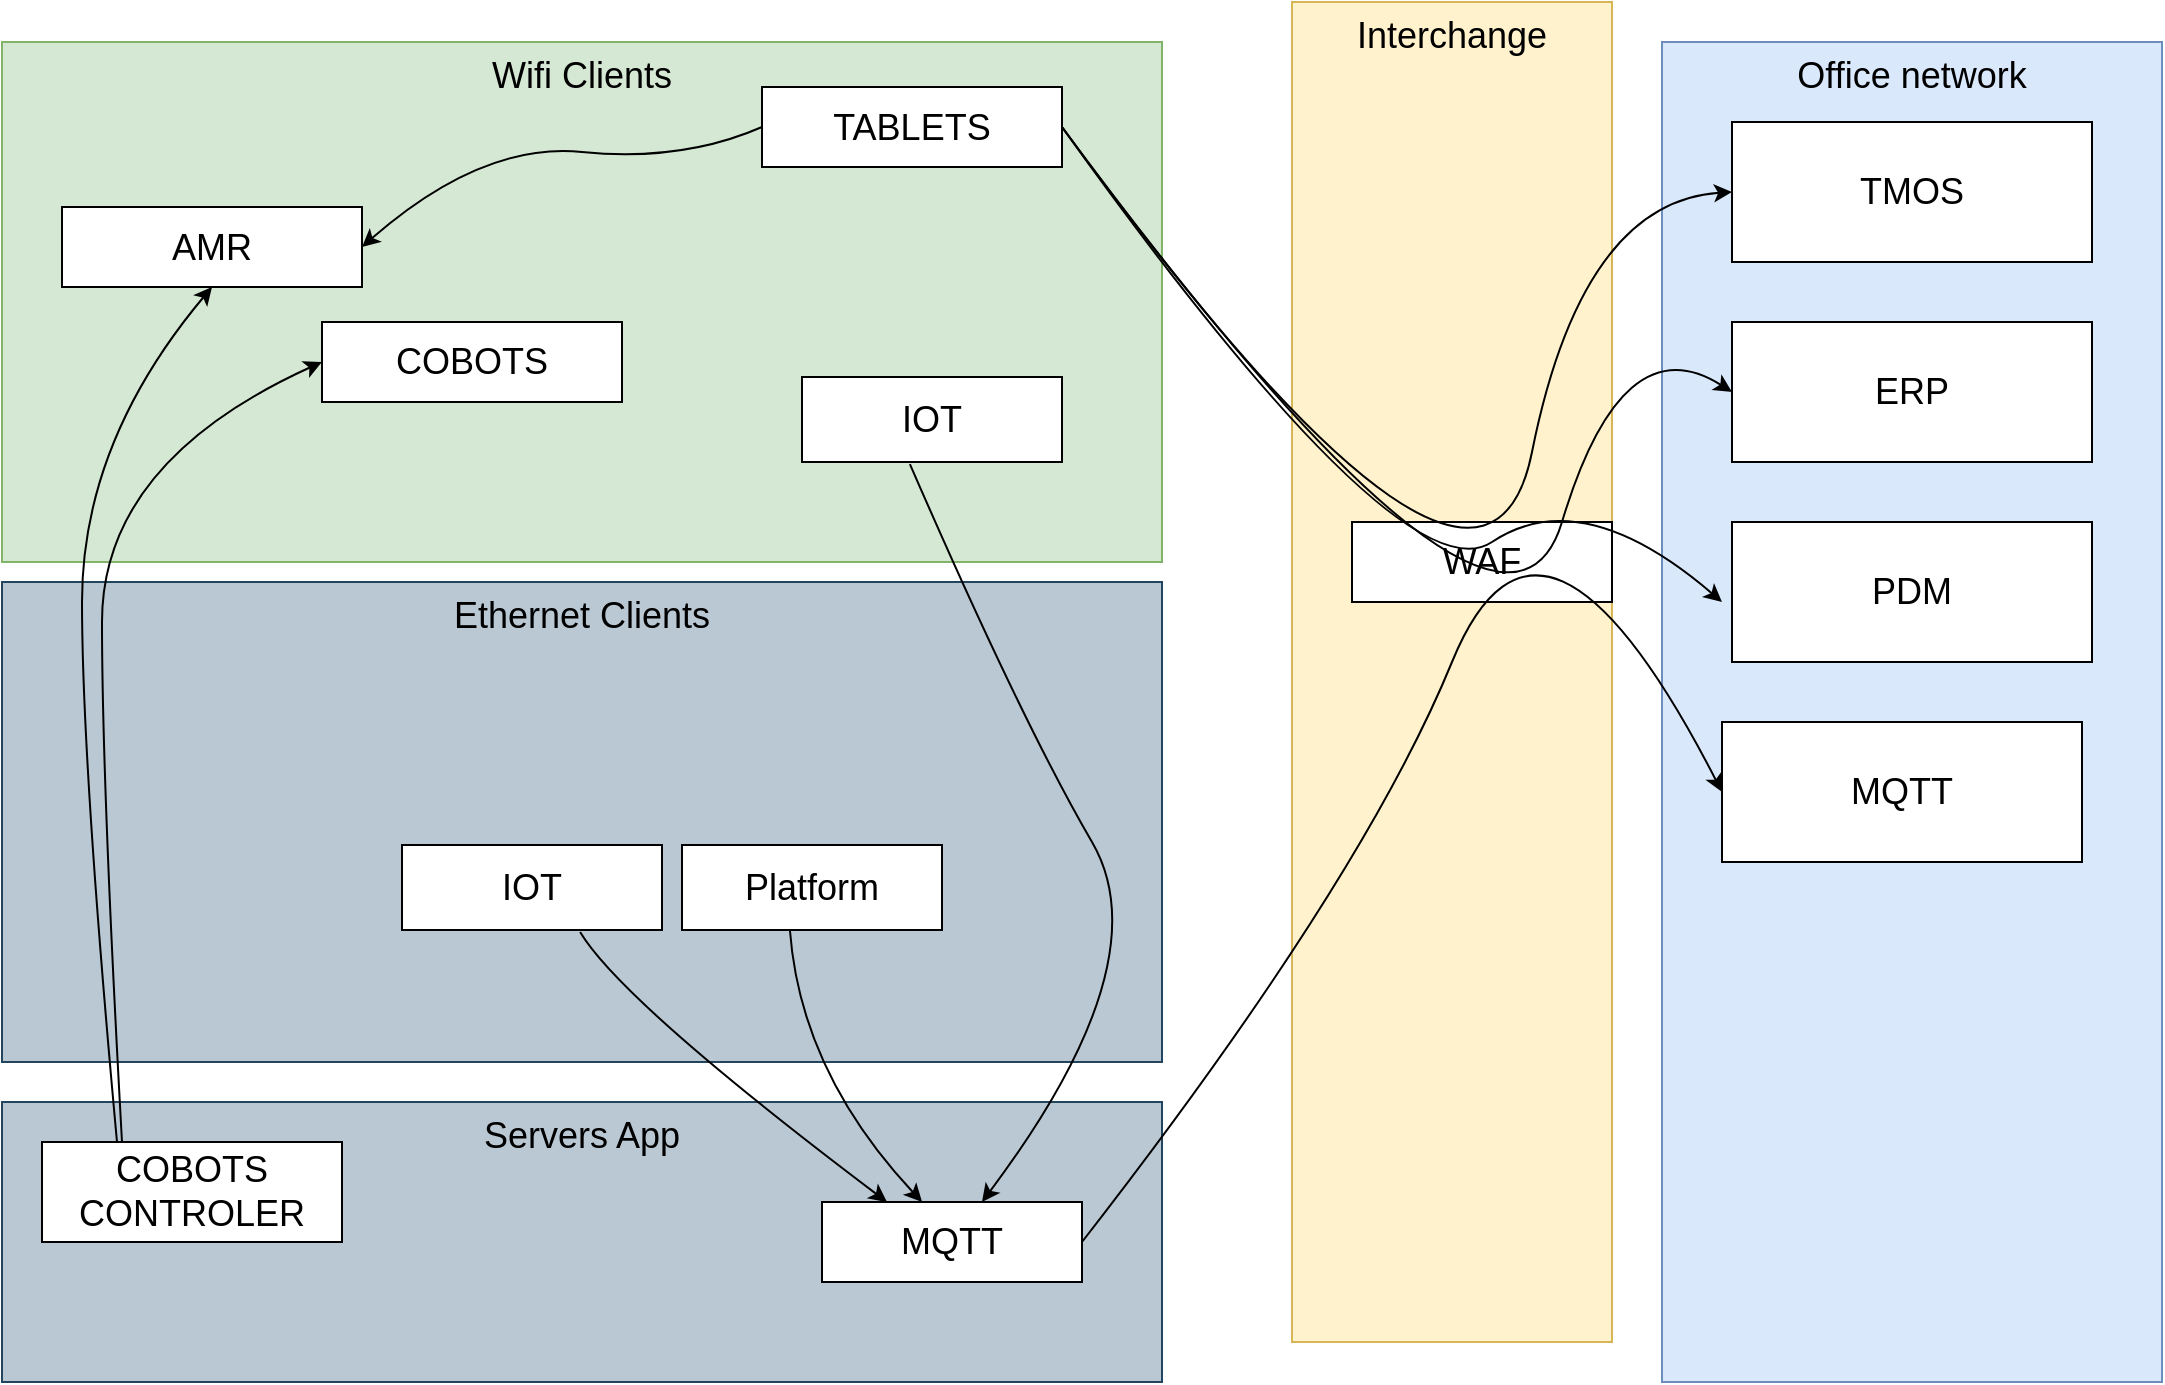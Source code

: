 <mxfile version="20.3.3" type="github">
  <diagram id="R2lEEEUBdFMjLlhIrx00" name="Page-1">
    <mxGraphModel dx="1653" dy="1127" grid="1" gridSize="10" guides="1" tooltips="1" connect="1" arrows="1" fold="1" page="1" pageScale="1" pageWidth="1169" pageHeight="827" math="0" shadow="0" extFonts="Permanent Marker^https://fonts.googleapis.com/css?family=Permanent+Marker">
      <root>
        <mxCell id="0" />
        <mxCell id="1" parent="0" />
        <mxCell id="qvEiRLsKLe_XJbmpoSon-26" value="Servers App" style="rounded=0;whiteSpace=wrap;html=1;labelBackgroundColor=none;labelBorderColor=none;fontSize=18;fillColor=#bac8d3;strokeColor=#23445d;verticalAlign=top;" vertex="1" parent="1">
          <mxGeometry x="70" y="620" width="580" height="140" as="geometry" />
        </mxCell>
        <mxCell id="qvEiRLsKLe_XJbmpoSon-19" value="Office network" style="rounded=0;whiteSpace=wrap;html=1;fontSize=18;labelBackgroundColor=none;labelBorderColor=none;fillColor=#dae8fc;strokeColor=#6c8ebf;verticalAlign=top;" vertex="1" parent="1">
          <mxGeometry x="900" y="90" width="250" height="670" as="geometry" />
        </mxCell>
        <mxCell id="qvEiRLsKLe_XJbmpoSon-22" value="Ethernet Clients" style="rounded=0;whiteSpace=wrap;html=1;labelBackgroundColor=none;labelBorderColor=none;fontSize=18;fillColor=#bac8d3;strokeColor=#23445d;verticalAlign=top;" vertex="1" parent="1">
          <mxGeometry x="70" y="360" width="580" height="240" as="geometry" />
        </mxCell>
        <mxCell id="qvEiRLsKLe_XJbmpoSon-21" value="Wifi Clients" style="rounded=0;whiteSpace=wrap;html=1;labelBackgroundColor=none;labelBorderColor=none;fontSize=18;fillColor=#d5e8d4;strokeColor=#82b366;verticalAlign=top;" vertex="1" parent="1">
          <mxGeometry x="70" y="90" width="580" height="260" as="geometry" />
        </mxCell>
        <mxCell id="qvEiRLsKLe_XJbmpoSon-4" value="TMOS" style="rounded=0;whiteSpace=wrap;html=1;fontSize=18;" vertex="1" parent="1">
          <mxGeometry x="935" y="130" width="180" height="70" as="geometry" />
        </mxCell>
        <mxCell id="qvEiRLsKLe_XJbmpoSon-5" value="AMR" style="rounded=0;whiteSpace=wrap;html=1;fontSize=18;" vertex="1" parent="1">
          <mxGeometry x="100" y="172.5" width="150" height="40" as="geometry" />
        </mxCell>
        <mxCell id="qvEiRLsKLe_XJbmpoSon-6" value="COBOTS" style="rounded=0;whiteSpace=wrap;html=1;fontSize=18;" vertex="1" parent="1">
          <mxGeometry x="230" y="230" width="150" height="40" as="geometry" />
        </mxCell>
        <mxCell id="qvEiRLsKLe_XJbmpoSon-7" value="IOT" style="rounded=0;whiteSpace=wrap;html=1;fontSize=18;" vertex="1" parent="1">
          <mxGeometry x="270" y="491.5" width="130" height="42.5" as="geometry" />
        </mxCell>
        <mxCell id="qvEiRLsKLe_XJbmpoSon-8" value="TABLETS" style="rounded=0;whiteSpace=wrap;html=1;fontSize=18;" vertex="1" parent="1">
          <mxGeometry x="450" y="112.5" width="150" height="40" as="geometry" />
        </mxCell>
        <mxCell id="qvEiRLsKLe_XJbmpoSon-9" value="COBOTS CONTROLER" style="rounded=0;whiteSpace=wrap;html=1;fontSize=18;" vertex="1" parent="1">
          <mxGeometry x="90" y="640" width="150" height="50" as="geometry" />
        </mxCell>
        <mxCell id="qvEiRLsKLe_XJbmpoSon-16" value="MQTT" style="rounded=0;whiteSpace=wrap;html=1;fontSize=18;" vertex="1" parent="1">
          <mxGeometry x="480" y="670" width="130" height="40" as="geometry" />
        </mxCell>
        <mxCell id="qvEiRLsKLe_XJbmpoSon-20" value="Interchange" style="rounded=0;whiteSpace=wrap;html=1;fontSize=18;labelBackgroundColor=none;labelBorderColor=none;fillColor=#fff2cc;strokeColor=#d6b656;verticalAlign=top;" vertex="1" parent="1">
          <mxGeometry x="715" y="70" width="160" height="670" as="geometry" />
        </mxCell>
        <mxCell id="qvEiRLsKLe_XJbmpoSon-17" value="WAF" style="rounded=0;whiteSpace=wrap;html=1;fontSize=18;" vertex="1" parent="1">
          <mxGeometry x="745" y="330" width="130" height="40" as="geometry" />
        </mxCell>
        <mxCell id="qvEiRLsKLe_XJbmpoSon-23" value="ERP" style="rounded=0;whiteSpace=wrap;html=1;fontSize=18;" vertex="1" parent="1">
          <mxGeometry x="935" y="230" width="180" height="70" as="geometry" />
        </mxCell>
        <mxCell id="qvEiRLsKLe_XJbmpoSon-24" value="PDM&lt;span style=&quot;color: rgba(0, 0, 0, 0); font-family: monospace; font-size: 0px; text-align: start;&quot;&gt;%3CmxGraphModel%3E%3Croot%3E%3CmxCell%20id%3D%220%22%2F%3E%3CmxCell%20id%3D%221%22%20parent%3D%220%22%2F%3E%3CmxCell%20id%3D%222%22%20value%3D%22TMOS%22%20style%3D%22rounded%3D0%3BwhiteSpace%3Dwrap%3Bhtml%3D1%3BfontSize%3D18%3B%22%20vertex%3D%221%22%20parent%3D%221%22%3E%3CmxGeometry%20x%3D%22935%22%20y%3D%22130%22%20width%3D%22180%22%20height%3D%2270%22%20as%3D%22geometry%22%2F%3E%3C%2FmxCell%3E%3C%2Froot%3E%3C%2FmxGraphModel%3E&lt;/span&gt;" style="rounded=0;whiteSpace=wrap;html=1;fontSize=18;" vertex="1" parent="1">
          <mxGeometry x="935" y="330" width="180" height="70" as="geometry" />
        </mxCell>
        <mxCell id="qvEiRLsKLe_XJbmpoSon-25" value="MQTT" style="rounded=0;whiteSpace=wrap;html=1;fontSize=18;" vertex="1" parent="1">
          <mxGeometry x="930" y="430" width="180" height="70" as="geometry" />
        </mxCell>
        <mxCell id="qvEiRLsKLe_XJbmpoSon-27" value="IOT" style="rounded=0;whiteSpace=wrap;html=1;fontSize=18;" vertex="1" parent="1">
          <mxGeometry x="470" y="257.5" width="130" height="42.5" as="geometry" />
        </mxCell>
        <mxCell id="qvEiRLsKLe_XJbmpoSon-28" value="Platform" style="rounded=0;whiteSpace=wrap;html=1;fontSize=18;" vertex="1" parent="1">
          <mxGeometry x="410" y="491.5" width="130" height="42.5" as="geometry" />
        </mxCell>
        <mxCell id="qvEiRLsKLe_XJbmpoSon-31" value="" style="curved=1;endArrow=classic;html=1;rounded=0;fontSize=18;exitX=0.415;exitY=1.024;exitDx=0;exitDy=0;exitPerimeter=0;" edge="1" parent="1" source="qvEiRLsKLe_XJbmpoSon-27" target="qvEiRLsKLe_XJbmpoSon-16">
          <mxGeometry width="50" height="50" relative="1" as="geometry">
            <mxPoint x="700" y="510" as="sourcePoint" />
            <mxPoint x="750" y="460" as="targetPoint" />
            <Array as="points">
              <mxPoint x="580" y="430" />
              <mxPoint x="650" y="550" />
            </Array>
          </mxGeometry>
        </mxCell>
        <mxCell id="qvEiRLsKLe_XJbmpoSon-35" value="" style="curved=1;endArrow=classic;html=1;rounded=0;fontSize=18;exitX=1;exitY=0.5;exitDx=0;exitDy=0;entryX=0;entryY=0.5;entryDx=0;entryDy=0;" edge="1" parent="1" source="qvEiRLsKLe_XJbmpoSon-16" target="qvEiRLsKLe_XJbmpoSon-25">
          <mxGeometry width="50" height="50" relative="1" as="geometry">
            <mxPoint x="700" y="510" as="sourcePoint" />
            <mxPoint x="750" y="460" as="targetPoint" />
            <Array as="points">
              <mxPoint x="750" y="510" />
              <mxPoint x="840" y="290" />
            </Array>
          </mxGeometry>
        </mxCell>
        <mxCell id="qvEiRLsKLe_XJbmpoSon-36" value="" style="curved=1;endArrow=classic;html=1;rounded=0;fontSize=18;exitX=1;exitY=0.5;exitDx=0;exitDy=0;entryX=0;entryY=0.5;entryDx=0;entryDy=0;" edge="1" parent="1" source="qvEiRLsKLe_XJbmpoSon-8" target="qvEiRLsKLe_XJbmpoSon-4">
          <mxGeometry width="50" height="50" relative="1" as="geometry">
            <mxPoint x="700" y="510" as="sourcePoint" />
            <mxPoint x="750" y="460" as="targetPoint" />
            <Array as="points">
              <mxPoint x="810" y="420" />
              <mxPoint x="860" y="170" />
            </Array>
          </mxGeometry>
        </mxCell>
        <mxCell id="qvEiRLsKLe_XJbmpoSon-37" value="" style="curved=1;endArrow=classic;html=1;rounded=0;fontSize=18;exitX=1;exitY=0.5;exitDx=0;exitDy=0;entryX=0;entryY=0.5;entryDx=0;entryDy=0;" edge="1" parent="1" source="qvEiRLsKLe_XJbmpoSon-8" target="qvEiRLsKLe_XJbmpoSon-23">
          <mxGeometry width="50" height="50" relative="1" as="geometry">
            <mxPoint x="610" y="142.5" as="sourcePoint" />
            <mxPoint x="945" y="175" as="targetPoint" />
            <Array as="points">
              <mxPoint x="820" y="430" />
              <mxPoint x="880" y="230" />
            </Array>
          </mxGeometry>
        </mxCell>
        <mxCell id="qvEiRLsKLe_XJbmpoSon-38" value="" style="curved=1;endArrow=classic;html=1;rounded=0;fontSize=18;exitX=1;exitY=0.5;exitDx=0;exitDy=0;" edge="1" parent="1" source="qvEiRLsKLe_XJbmpoSon-8">
          <mxGeometry width="50" height="50" relative="1" as="geometry">
            <mxPoint x="620" y="152.5" as="sourcePoint" />
            <mxPoint x="930" y="370" as="targetPoint" />
            <Array as="points">
              <mxPoint x="770" y="370" />
              <mxPoint x="860" y="310" />
            </Array>
          </mxGeometry>
        </mxCell>
        <mxCell id="qvEiRLsKLe_XJbmpoSon-40" value="" style="curved=1;endArrow=classic;html=1;rounded=0;fontSize=18;exitX=0.25;exitY=0;exitDx=0;exitDy=0;entryX=0.5;entryY=1;entryDx=0;entryDy=0;" edge="1" parent="1" source="qvEiRLsKLe_XJbmpoSon-9" target="qvEiRLsKLe_XJbmpoSon-5">
          <mxGeometry width="50" height="50" relative="1" as="geometry">
            <mxPoint x="700" y="510" as="sourcePoint" />
            <mxPoint x="750" y="460" as="targetPoint" />
            <Array as="points">
              <mxPoint x="110" y="450" />
              <mxPoint x="110" y="290" />
            </Array>
          </mxGeometry>
        </mxCell>
        <mxCell id="qvEiRLsKLe_XJbmpoSon-41" value="" style="curved=1;endArrow=classic;html=1;rounded=0;fontSize=18;entryX=0;entryY=0.5;entryDx=0;entryDy=0;" edge="1" parent="1" target="qvEiRLsKLe_XJbmpoSon-6">
          <mxGeometry width="50" height="50" relative="1" as="geometry">
            <mxPoint x="130" y="640" as="sourcePoint" />
            <mxPoint x="185" y="222.5" as="targetPoint" />
            <Array as="points">
              <mxPoint x="120" y="460" />
              <mxPoint x="120" y="300" />
            </Array>
          </mxGeometry>
        </mxCell>
        <mxCell id="qvEiRLsKLe_XJbmpoSon-42" value="" style="curved=1;endArrow=classic;html=1;rounded=0;fontSize=18;exitX=0;exitY=0.5;exitDx=0;exitDy=0;entryX=1;entryY=0.5;entryDx=0;entryDy=0;" edge="1" parent="1" source="qvEiRLsKLe_XJbmpoSon-8" target="qvEiRLsKLe_XJbmpoSon-5">
          <mxGeometry width="50" height="50" relative="1" as="geometry">
            <mxPoint x="700" y="510" as="sourcePoint" />
            <mxPoint x="750" y="460" as="targetPoint" />
            <Array as="points">
              <mxPoint x="410" y="150" />
              <mxPoint x="310" y="140" />
            </Array>
          </mxGeometry>
        </mxCell>
        <mxCell id="qvEiRLsKLe_XJbmpoSon-43" value="" style="curved=1;endArrow=classic;html=1;rounded=0;fontSize=18;exitX=0.685;exitY=1.024;exitDx=0;exitDy=0;exitPerimeter=0;entryX=0.25;entryY=0;entryDx=0;entryDy=0;" edge="1" parent="1" source="qvEiRLsKLe_XJbmpoSon-7" target="qvEiRLsKLe_XJbmpoSon-16">
          <mxGeometry width="50" height="50" relative="1" as="geometry">
            <mxPoint x="700" y="510" as="sourcePoint" />
            <mxPoint x="750" y="460" as="targetPoint" />
            <Array as="points">
              <mxPoint x="380" y="570" />
            </Array>
          </mxGeometry>
        </mxCell>
        <mxCell id="qvEiRLsKLe_XJbmpoSon-44" value="" style="curved=1;endArrow=classic;html=1;rounded=0;fontSize=18;exitX=0.415;exitY=1;exitDx=0;exitDy=0;exitPerimeter=0;entryX=0.385;entryY=0;entryDx=0;entryDy=0;entryPerimeter=0;" edge="1" parent="1" source="qvEiRLsKLe_XJbmpoSon-28" target="qvEiRLsKLe_XJbmpoSon-16">
          <mxGeometry width="50" height="50" relative="1" as="geometry">
            <mxPoint x="448.27" y="570" as="sourcePoint" />
            <mxPoint x="601.72" y="704.98" as="targetPoint" />
            <Array as="points">
              <mxPoint x="469.22" y="604.98" />
            </Array>
          </mxGeometry>
        </mxCell>
      </root>
    </mxGraphModel>
  </diagram>
</mxfile>

